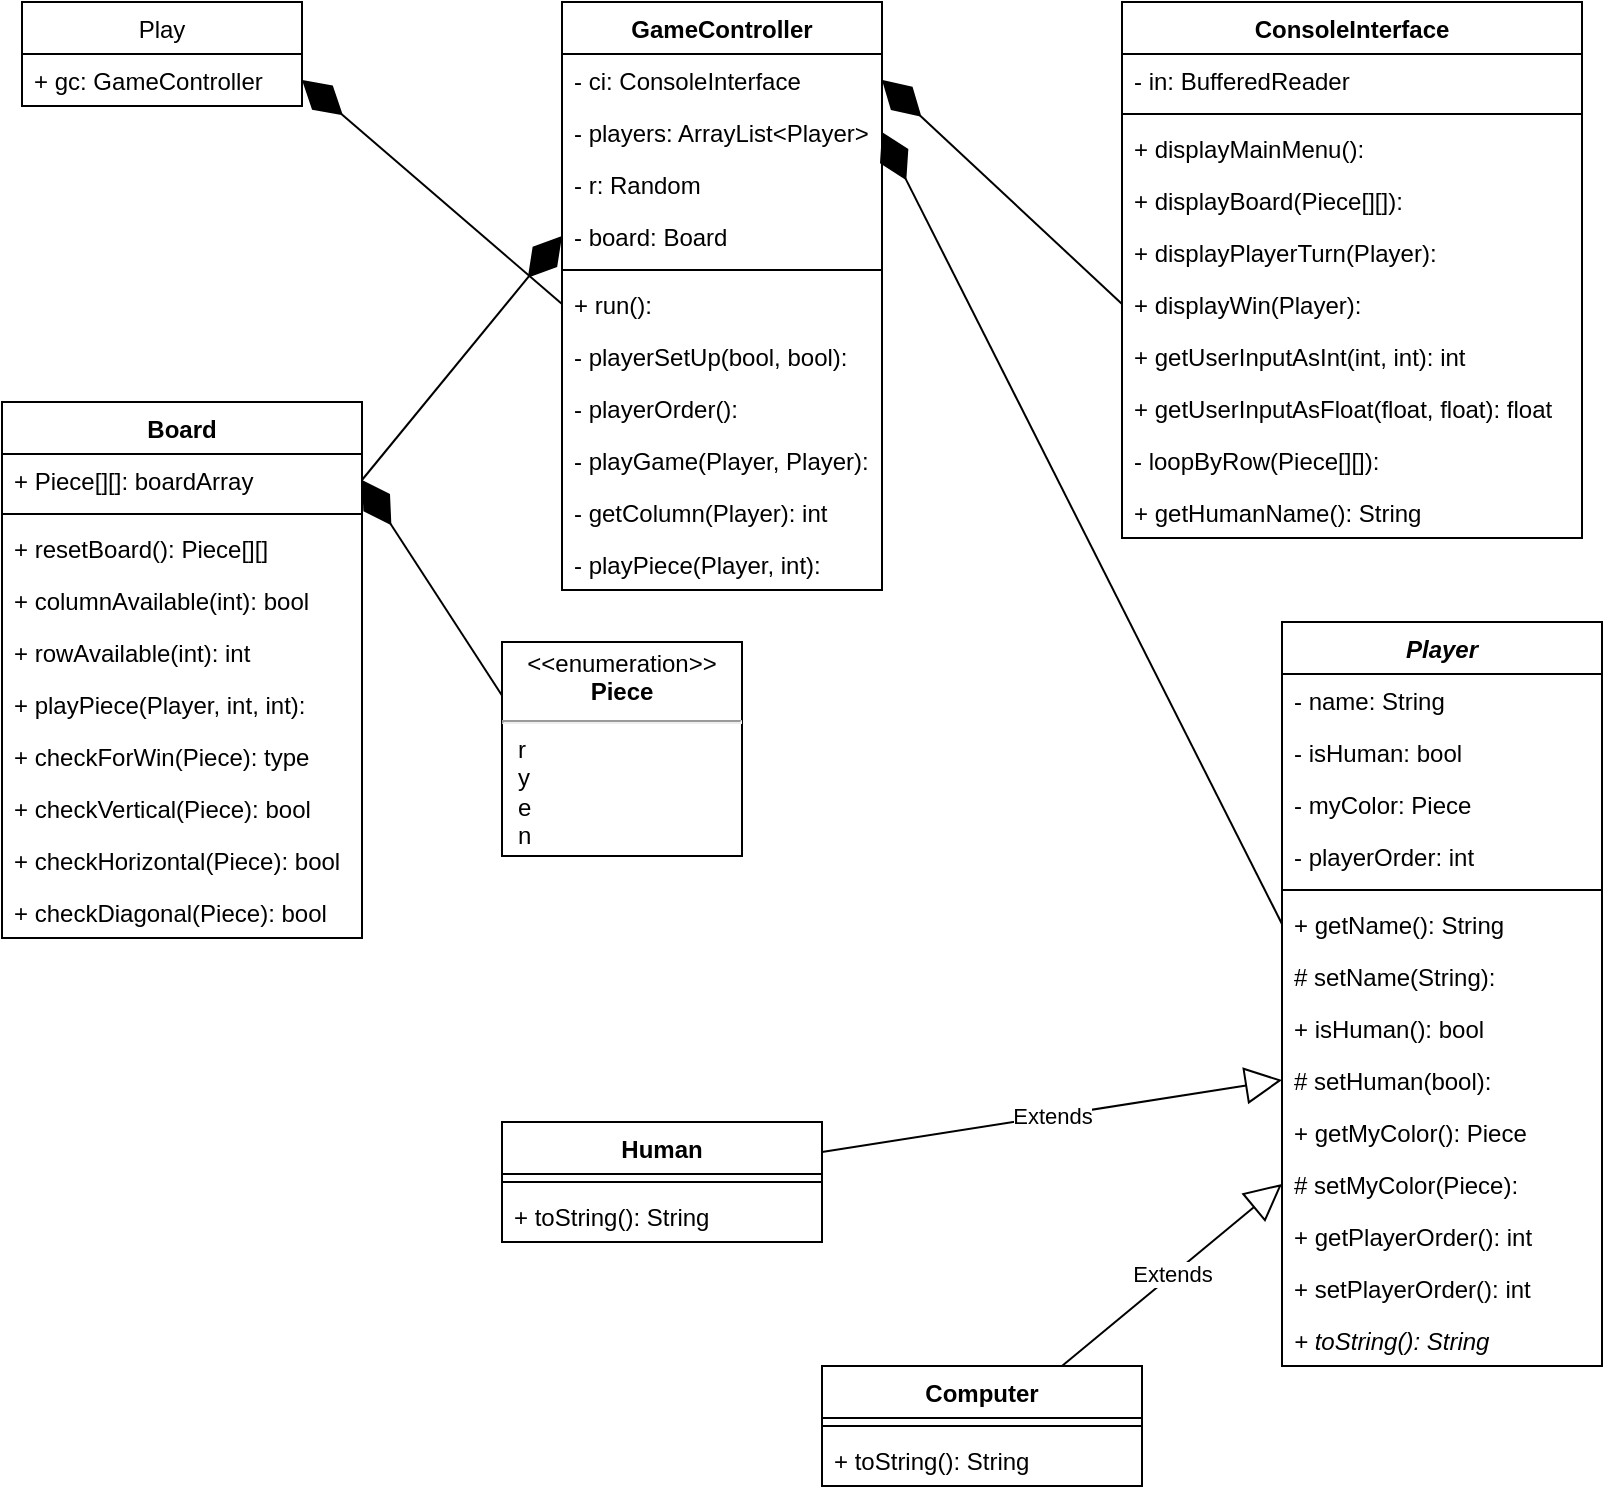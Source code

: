 <mxfile version="16.5.6" type="device"><diagram id="iFtjOEAP5pEpqxZbCzgg" name="Page-1"><mxGraphModel dx="1422" dy="762" grid="1" gridSize="10" guides="1" tooltips="1" connect="1" arrows="1" fold="1" page="1" pageScale="1" pageWidth="850" pageHeight="1100" math="0" shadow="0"><root><mxCell id="0"/><mxCell id="1" parent="0"/><mxCell id="wZyc5pjivGeaaCPfb25z-1" value="Play" style="swimlane;fontStyle=0;childLayout=stackLayout;horizontal=1;startSize=26;fillColor=none;horizontalStack=0;resizeParent=1;resizeParentMax=0;resizeLast=0;collapsible=1;marginBottom=0;" parent="1" vertex="1"><mxGeometry x="40" y="40" width="140" height="52" as="geometry"/></mxCell><mxCell id="wZyc5pjivGeaaCPfb25z-2" value="+ gc: GameController" style="text;strokeColor=none;fillColor=none;align=left;verticalAlign=top;spacingLeft=4;spacingRight=4;overflow=hidden;rotatable=0;points=[[0,0.5],[1,0.5]];portConstraint=eastwest;" parent="wZyc5pjivGeaaCPfb25z-1" vertex="1"><mxGeometry y="26" width="140" height="26" as="geometry"/></mxCell><mxCell id="wZyc5pjivGeaaCPfb25z-5" value="GameController" style="swimlane;fontStyle=1;align=center;verticalAlign=top;childLayout=stackLayout;horizontal=1;startSize=26;horizontalStack=0;resizeParent=1;resizeParentMax=0;resizeLast=0;collapsible=1;marginBottom=0;" parent="1" vertex="1"><mxGeometry x="310" y="40" width="160" height="294" as="geometry"/></mxCell><mxCell id="wZyc5pjivGeaaCPfb25z-6" value="- ci: ConsoleInterface" style="text;strokeColor=none;fillColor=none;align=left;verticalAlign=top;spacingLeft=4;spacingRight=4;overflow=hidden;rotatable=0;points=[[0,0.5],[1,0.5]];portConstraint=eastwest;" parent="wZyc5pjivGeaaCPfb25z-5" vertex="1"><mxGeometry y="26" width="160" height="26" as="geometry"/></mxCell><mxCell id="wZyc5pjivGeaaCPfb25z-9" value="- players: ArrayList&lt;Player&gt;" style="text;strokeColor=none;fillColor=none;align=left;verticalAlign=top;spacingLeft=4;spacingRight=4;overflow=hidden;rotatable=0;points=[[0,0.5],[1,0.5]];portConstraint=eastwest;" parent="wZyc5pjivGeaaCPfb25z-5" vertex="1"><mxGeometry y="52" width="160" height="26" as="geometry"/></mxCell><mxCell id="wZyc5pjivGeaaCPfb25z-11" value="- r: Random" style="text;strokeColor=none;fillColor=none;align=left;verticalAlign=top;spacingLeft=4;spacingRight=4;overflow=hidden;rotatable=0;points=[[0,0.5],[1,0.5]];portConstraint=eastwest;" parent="wZyc5pjivGeaaCPfb25z-5" vertex="1"><mxGeometry y="78" width="160" height="26" as="geometry"/></mxCell><mxCell id="wZyc5pjivGeaaCPfb25z-10" value="- board: Board&#10;" style="text;strokeColor=none;fillColor=none;align=left;verticalAlign=top;spacingLeft=4;spacingRight=4;overflow=hidden;rotatable=0;points=[[0,0.5],[1,0.5]];portConstraint=eastwest;" parent="wZyc5pjivGeaaCPfb25z-5" vertex="1"><mxGeometry y="104" width="160" height="26" as="geometry"/></mxCell><mxCell id="wZyc5pjivGeaaCPfb25z-7" value="" style="line;strokeWidth=1;fillColor=none;align=left;verticalAlign=middle;spacingTop=-1;spacingLeft=3;spacingRight=3;rotatable=0;labelPosition=right;points=[];portConstraint=eastwest;" parent="wZyc5pjivGeaaCPfb25z-5" vertex="1"><mxGeometry y="130" width="160" height="8" as="geometry"/></mxCell><mxCell id="wZyc5pjivGeaaCPfb25z-8" value="+ run(): " style="text;strokeColor=none;fillColor=none;align=left;verticalAlign=top;spacingLeft=4;spacingRight=4;overflow=hidden;rotatable=0;points=[[0,0.5],[1,0.5]];portConstraint=eastwest;" parent="wZyc5pjivGeaaCPfb25z-5" vertex="1"><mxGeometry y="138" width="160" height="26" as="geometry"/></mxCell><mxCell id="wZyc5pjivGeaaCPfb25z-12" value="- playerSetUp(bool, bool): " style="text;strokeColor=none;fillColor=none;align=left;verticalAlign=top;spacingLeft=4;spacingRight=4;overflow=hidden;rotatable=0;points=[[0,0.5],[1,0.5]];portConstraint=eastwest;" parent="wZyc5pjivGeaaCPfb25z-5" vertex="1"><mxGeometry y="164" width="160" height="26" as="geometry"/></mxCell><mxCell id="wZyc5pjivGeaaCPfb25z-13" value="- playerOrder(): " style="text;strokeColor=none;fillColor=none;align=left;verticalAlign=top;spacingLeft=4;spacingRight=4;overflow=hidden;rotatable=0;points=[[0,0.5],[1,0.5]];portConstraint=eastwest;" parent="wZyc5pjivGeaaCPfb25z-5" vertex="1"><mxGeometry y="190" width="160" height="26" as="geometry"/></mxCell><mxCell id="wZyc5pjivGeaaCPfb25z-14" value="- playGame(Player, Player): " style="text;strokeColor=none;fillColor=none;align=left;verticalAlign=top;spacingLeft=4;spacingRight=4;overflow=hidden;rotatable=0;points=[[0,0.5],[1,0.5]];portConstraint=eastwest;" parent="wZyc5pjivGeaaCPfb25z-5" vertex="1"><mxGeometry y="216" width="160" height="26" as="geometry"/></mxCell><mxCell id="wZyc5pjivGeaaCPfb25z-15" value="- getColumn(Player): int " style="text;strokeColor=none;fillColor=none;align=left;verticalAlign=top;spacingLeft=4;spacingRight=4;overflow=hidden;rotatable=0;points=[[0,0.5],[1,0.5]];portConstraint=eastwest;" parent="wZyc5pjivGeaaCPfb25z-5" vertex="1"><mxGeometry y="242" width="160" height="26" as="geometry"/></mxCell><mxCell id="wZyc5pjivGeaaCPfb25z-17" value="- playPiece(Player, int): " style="text;strokeColor=none;fillColor=none;align=left;verticalAlign=top;spacingLeft=4;spacingRight=4;overflow=hidden;rotatable=0;points=[[0,0.5],[1,0.5]];portConstraint=eastwest;" parent="wZyc5pjivGeaaCPfb25z-5" vertex="1"><mxGeometry y="268" width="160" height="26" as="geometry"/></mxCell><mxCell id="wZyc5pjivGeaaCPfb25z-18" value="" style="endArrow=diamondThin;endFill=1;endSize=24;html=1;rounded=0;entryX=1;entryY=0.5;entryDx=0;entryDy=0;exitX=0;exitY=0.5;exitDx=0;exitDy=0;" parent="1" source="wZyc5pjivGeaaCPfb25z-8" target="wZyc5pjivGeaaCPfb25z-2" edge="1"><mxGeometry width="160" relative="1" as="geometry"><mxPoint x="160" y="210" as="sourcePoint"/><mxPoint x="320" y="210" as="targetPoint"/></mxGeometry></mxCell><mxCell id="wZyc5pjivGeaaCPfb25z-23" value="ConsoleInterface" style="swimlane;fontStyle=1;align=center;verticalAlign=top;childLayout=stackLayout;horizontal=1;startSize=26;horizontalStack=0;resizeParent=1;resizeParentMax=0;resizeLast=0;collapsible=1;marginBottom=0;" parent="1" vertex="1"><mxGeometry x="590" y="40" width="230" height="268" as="geometry"/></mxCell><mxCell id="wZyc5pjivGeaaCPfb25z-24" value="- in: BufferedReader" style="text;strokeColor=none;fillColor=none;align=left;verticalAlign=top;spacingLeft=4;spacingRight=4;overflow=hidden;rotatable=0;points=[[0,0.5],[1,0.5]];portConstraint=eastwest;" parent="wZyc5pjivGeaaCPfb25z-23" vertex="1"><mxGeometry y="26" width="230" height="26" as="geometry"/></mxCell><mxCell id="wZyc5pjivGeaaCPfb25z-25" value="" style="line;strokeWidth=1;fillColor=none;align=left;verticalAlign=middle;spacingTop=-1;spacingLeft=3;spacingRight=3;rotatable=0;labelPosition=right;points=[];portConstraint=eastwest;" parent="wZyc5pjivGeaaCPfb25z-23" vertex="1"><mxGeometry y="52" width="230" height="8" as="geometry"/></mxCell><mxCell id="wZyc5pjivGeaaCPfb25z-26" value="+ displayMainMenu(): " style="text;strokeColor=none;fillColor=none;align=left;verticalAlign=top;spacingLeft=4;spacingRight=4;overflow=hidden;rotatable=0;points=[[0,0.5],[1,0.5]];portConstraint=eastwest;" parent="wZyc5pjivGeaaCPfb25z-23" vertex="1"><mxGeometry y="60" width="230" height="26" as="geometry"/></mxCell><mxCell id="wZyc5pjivGeaaCPfb25z-27" value="+ displayBoard(Piece[][]): " style="text;strokeColor=none;fillColor=none;align=left;verticalAlign=top;spacingLeft=4;spacingRight=4;overflow=hidden;rotatable=0;points=[[0,0.5],[1,0.5]];portConstraint=eastwest;" parent="wZyc5pjivGeaaCPfb25z-23" vertex="1"><mxGeometry y="86" width="230" height="26" as="geometry"/></mxCell><mxCell id="wZyc5pjivGeaaCPfb25z-28" value="+ displayPlayerTurn(Player):" style="text;strokeColor=none;fillColor=none;align=left;verticalAlign=top;spacingLeft=4;spacingRight=4;overflow=hidden;rotatable=0;points=[[0,0.5],[1,0.5]];portConstraint=eastwest;" parent="wZyc5pjivGeaaCPfb25z-23" vertex="1"><mxGeometry y="112" width="230" height="26" as="geometry"/></mxCell><mxCell id="wZyc5pjivGeaaCPfb25z-29" value="+ displayWin(Player): " style="text;strokeColor=none;fillColor=none;align=left;verticalAlign=top;spacingLeft=4;spacingRight=4;overflow=hidden;rotatable=0;points=[[0,0.5],[1,0.5]];portConstraint=eastwest;" parent="wZyc5pjivGeaaCPfb25z-23" vertex="1"><mxGeometry y="138" width="230" height="26" as="geometry"/></mxCell><mxCell id="wZyc5pjivGeaaCPfb25z-30" value="+ getUserInputAsInt(int, int): int" style="text;strokeColor=none;fillColor=none;align=left;verticalAlign=top;spacingLeft=4;spacingRight=4;overflow=hidden;rotatable=0;points=[[0,0.5],[1,0.5]];portConstraint=eastwest;" parent="wZyc5pjivGeaaCPfb25z-23" vertex="1"><mxGeometry y="164" width="230" height="26" as="geometry"/></mxCell><mxCell id="wZyc5pjivGeaaCPfb25z-31" value="+ getUserInputAsFloat(float, float): float" style="text;strokeColor=none;fillColor=none;align=left;verticalAlign=top;spacingLeft=4;spacingRight=4;overflow=hidden;rotatable=0;points=[[0,0.5],[1,0.5]];portConstraint=eastwest;" parent="wZyc5pjivGeaaCPfb25z-23" vertex="1"><mxGeometry y="190" width="230" height="26" as="geometry"/></mxCell><mxCell id="wZyc5pjivGeaaCPfb25z-32" value="- loopByRow(Piece[][]): " style="text;strokeColor=none;fillColor=none;align=left;verticalAlign=top;spacingLeft=4;spacingRight=4;overflow=hidden;rotatable=0;points=[[0,0.5],[1,0.5]];portConstraint=eastwest;" parent="wZyc5pjivGeaaCPfb25z-23" vertex="1"><mxGeometry y="216" width="230" height="26" as="geometry"/></mxCell><mxCell id="wZyc5pjivGeaaCPfb25z-33" value="+ getHumanName(): String" style="text;strokeColor=none;fillColor=none;align=left;verticalAlign=top;spacingLeft=4;spacingRight=4;overflow=hidden;rotatable=0;points=[[0,0.5],[1,0.5]];portConstraint=eastwest;" parent="wZyc5pjivGeaaCPfb25z-23" vertex="1"><mxGeometry y="242" width="230" height="26" as="geometry"/></mxCell><mxCell id="wZyc5pjivGeaaCPfb25z-35" value="" style="endArrow=diamondThin;endFill=1;endSize=24;html=1;rounded=0;entryX=1;entryY=0.5;entryDx=0;entryDy=0;exitX=0;exitY=0.5;exitDx=0;exitDy=0;" parent="1" source="wZyc5pjivGeaaCPfb25z-29" target="wZyc5pjivGeaaCPfb25z-6" edge="1"><mxGeometry width="160" relative="1" as="geometry"><mxPoint x="380" y="470" as="sourcePoint"/><mxPoint x="540" y="470" as="targetPoint"/></mxGeometry></mxCell><mxCell id="wZyc5pjivGeaaCPfb25z-36" value="Board" style="swimlane;fontStyle=1;align=center;verticalAlign=top;childLayout=stackLayout;horizontal=1;startSize=26;horizontalStack=0;resizeParent=1;resizeParentMax=0;resizeLast=0;collapsible=1;marginBottom=0;" parent="1" vertex="1"><mxGeometry x="30" y="240" width="180" height="268" as="geometry"/></mxCell><mxCell id="wZyc5pjivGeaaCPfb25z-37" value="+ Piece[][]: boardArray" style="text;strokeColor=none;fillColor=none;align=left;verticalAlign=top;spacingLeft=4;spacingRight=4;overflow=hidden;rotatable=0;points=[[0,0.5],[1,0.5]];portConstraint=eastwest;" parent="wZyc5pjivGeaaCPfb25z-36" vertex="1"><mxGeometry y="26" width="180" height="26" as="geometry"/></mxCell><mxCell id="wZyc5pjivGeaaCPfb25z-38" value="" style="line;strokeWidth=1;fillColor=none;align=left;verticalAlign=middle;spacingTop=-1;spacingLeft=3;spacingRight=3;rotatable=0;labelPosition=right;points=[];portConstraint=eastwest;" parent="wZyc5pjivGeaaCPfb25z-36" vertex="1"><mxGeometry y="52" width="180" height="8" as="geometry"/></mxCell><mxCell id="bqC2xMwVTenbXtucjpOD-1" value="+ resetBoard(): Piece[][]" style="text;strokeColor=none;fillColor=none;align=left;verticalAlign=top;spacingLeft=4;spacingRight=4;overflow=hidden;rotatable=0;points=[[0,0.5],[1,0.5]];portConstraint=eastwest;" vertex="1" parent="wZyc5pjivGeaaCPfb25z-36"><mxGeometry y="60" width="180" height="26" as="geometry"/></mxCell><mxCell id="wZyc5pjivGeaaCPfb25z-39" value="+ columnAvailable(int): bool" style="text;strokeColor=none;fillColor=none;align=left;verticalAlign=top;spacingLeft=4;spacingRight=4;overflow=hidden;rotatable=0;points=[[0,0.5],[1,0.5]];portConstraint=eastwest;" parent="wZyc5pjivGeaaCPfb25z-36" vertex="1"><mxGeometry y="86" width="180" height="26" as="geometry"/></mxCell><mxCell id="wZyc5pjivGeaaCPfb25z-40" value="+ rowAvailable(int): int" style="text;strokeColor=none;fillColor=none;align=left;verticalAlign=top;spacingLeft=4;spacingRight=4;overflow=hidden;rotatable=0;points=[[0,0.5],[1,0.5]];portConstraint=eastwest;" parent="wZyc5pjivGeaaCPfb25z-36" vertex="1"><mxGeometry y="112" width="180" height="26" as="geometry"/></mxCell><mxCell id="wZyc5pjivGeaaCPfb25z-41" value="+ playPiece(Player, int, int): " style="text;strokeColor=none;fillColor=none;align=left;verticalAlign=top;spacingLeft=4;spacingRight=4;overflow=hidden;rotatable=0;points=[[0,0.5],[1,0.5]];portConstraint=eastwest;" parent="wZyc5pjivGeaaCPfb25z-36" vertex="1"><mxGeometry y="138" width="180" height="26" as="geometry"/></mxCell><mxCell id="wZyc5pjivGeaaCPfb25z-42" value="+ checkForWin(Piece): type" style="text;strokeColor=none;fillColor=none;align=left;verticalAlign=top;spacingLeft=4;spacingRight=4;overflow=hidden;rotatable=0;points=[[0,0.5],[1,0.5]];portConstraint=eastwest;" parent="wZyc5pjivGeaaCPfb25z-36" vertex="1"><mxGeometry y="164" width="180" height="26" as="geometry"/></mxCell><mxCell id="wZyc5pjivGeaaCPfb25z-43" value="+ checkVertical(Piece): bool" style="text;strokeColor=none;fillColor=none;align=left;verticalAlign=top;spacingLeft=4;spacingRight=4;overflow=hidden;rotatable=0;points=[[0,0.5],[1,0.5]];portConstraint=eastwest;" parent="wZyc5pjivGeaaCPfb25z-36" vertex="1"><mxGeometry y="190" width="180" height="26" as="geometry"/></mxCell><mxCell id="wZyc5pjivGeaaCPfb25z-44" value="+ checkHorizontal(Piece): bool" style="text;strokeColor=none;fillColor=none;align=left;verticalAlign=top;spacingLeft=4;spacingRight=4;overflow=hidden;rotatable=0;points=[[0,0.5],[1,0.5]];portConstraint=eastwest;" parent="wZyc5pjivGeaaCPfb25z-36" vertex="1"><mxGeometry y="216" width="180" height="26" as="geometry"/></mxCell><mxCell id="wZyc5pjivGeaaCPfb25z-45" value="+ checkDiagonal(Piece): bool" style="text;strokeColor=none;fillColor=none;align=left;verticalAlign=top;spacingLeft=4;spacingRight=4;overflow=hidden;rotatable=0;points=[[0,0.5],[1,0.5]];portConstraint=eastwest;" parent="wZyc5pjivGeaaCPfb25z-36" vertex="1"><mxGeometry y="242" width="180" height="26" as="geometry"/></mxCell><mxCell id="wZyc5pjivGeaaCPfb25z-46" value="" style="endArrow=diamondThin;endFill=1;endSize=24;html=1;rounded=0;entryX=0;entryY=0.5;entryDx=0;entryDy=0;exitX=1;exitY=0.5;exitDx=0;exitDy=0;" parent="1" source="wZyc5pjivGeaaCPfb25z-37" target="wZyc5pjivGeaaCPfb25z-10" edge="1"><mxGeometry width="160" relative="1" as="geometry"><mxPoint x="300" y="470" as="sourcePoint"/><mxPoint x="460" y="470" as="targetPoint"/></mxGeometry></mxCell><mxCell id="wZyc5pjivGeaaCPfb25z-51" value="&lt;p style=&quot;margin: 0px ; margin-top: 4px ; text-align: center&quot;&gt;&amp;lt;&amp;lt;enumeration&amp;gt;&amp;gt;&lt;br&gt;&lt;b&gt;Piece&lt;/b&gt;&lt;/p&gt;&lt;hr&gt;&lt;p style=&quot;margin: 0px ; margin-left: 8px ; text-align: left&quot;&gt;r&lt;br&gt;y&lt;/p&gt;&lt;p style=&quot;margin: 0px ; margin-left: 8px ; text-align: left&quot;&gt;e&lt;/p&gt;&lt;p style=&quot;margin: 0px ; margin-left: 8px ; text-align: left&quot;&gt;n&lt;/p&gt;" style="shape=rect;html=1;overflow=fill;whiteSpace=wrap;" parent="1" vertex="1"><mxGeometry x="280" y="360" width="120" height="107" as="geometry"/></mxCell><mxCell id="wZyc5pjivGeaaCPfb25z-52" value="" style="endArrow=diamondThin;endFill=1;endSize=24;html=1;rounded=0;entryX=1;entryY=0.5;entryDx=0;entryDy=0;exitX=0;exitY=0.25;exitDx=0;exitDy=0;" parent="1" source="wZyc5pjivGeaaCPfb25z-51" target="wZyc5pjivGeaaCPfb25z-37" edge="1"><mxGeometry width="160" relative="1" as="geometry"><mxPoint x="120" y="560" as="sourcePoint"/><mxPoint x="280" y="560" as="targetPoint"/></mxGeometry></mxCell><mxCell id="wZyc5pjivGeaaCPfb25z-53" value="Player" style="swimlane;fontStyle=3;align=center;verticalAlign=top;childLayout=stackLayout;horizontal=1;startSize=26;horizontalStack=0;resizeParent=1;resizeParentMax=0;resizeLast=0;collapsible=1;marginBottom=0;" parent="1" vertex="1"><mxGeometry x="670" y="350" width="160" height="372" as="geometry"/></mxCell><mxCell id="wZyc5pjivGeaaCPfb25z-54" value="- name: String" style="text;strokeColor=none;fillColor=none;align=left;verticalAlign=top;spacingLeft=4;spacingRight=4;overflow=hidden;rotatable=0;points=[[0,0.5],[1,0.5]];portConstraint=eastwest;" parent="wZyc5pjivGeaaCPfb25z-53" vertex="1"><mxGeometry y="26" width="160" height="26" as="geometry"/></mxCell><mxCell id="wZyc5pjivGeaaCPfb25z-57" value="- isHuman: bool" style="text;strokeColor=none;fillColor=none;align=left;verticalAlign=top;spacingLeft=4;spacingRight=4;overflow=hidden;rotatable=0;points=[[0,0.5],[1,0.5]];portConstraint=eastwest;" parent="wZyc5pjivGeaaCPfb25z-53" vertex="1"><mxGeometry y="52" width="160" height="26" as="geometry"/></mxCell><mxCell id="wZyc5pjivGeaaCPfb25z-59" value="- myColor: Piece" style="text;strokeColor=none;fillColor=none;align=left;verticalAlign=top;spacingLeft=4;spacingRight=4;overflow=hidden;rotatable=0;points=[[0,0.5],[1,0.5]];portConstraint=eastwest;" parent="wZyc5pjivGeaaCPfb25z-53" vertex="1"><mxGeometry y="78" width="160" height="26" as="geometry"/></mxCell><mxCell id="wZyc5pjivGeaaCPfb25z-58" value="- playerOrder: int" style="text;strokeColor=none;fillColor=none;align=left;verticalAlign=top;spacingLeft=4;spacingRight=4;overflow=hidden;rotatable=0;points=[[0,0.5],[1,0.5]];portConstraint=eastwest;" parent="wZyc5pjivGeaaCPfb25z-53" vertex="1"><mxGeometry y="104" width="160" height="26" as="geometry"/></mxCell><mxCell id="wZyc5pjivGeaaCPfb25z-55" value="" style="line;strokeWidth=1;fillColor=none;align=left;verticalAlign=middle;spacingTop=-1;spacingLeft=3;spacingRight=3;rotatable=0;labelPosition=right;points=[];portConstraint=eastwest;" parent="wZyc5pjivGeaaCPfb25z-53" vertex="1"><mxGeometry y="130" width="160" height="8" as="geometry"/></mxCell><mxCell id="wZyc5pjivGeaaCPfb25z-56" value="+ getName(): String" style="text;strokeColor=none;fillColor=none;align=left;verticalAlign=top;spacingLeft=4;spacingRight=4;overflow=hidden;rotatable=0;points=[[0,0.5],[1,0.5]];portConstraint=eastwest;" parent="wZyc5pjivGeaaCPfb25z-53" vertex="1"><mxGeometry y="138" width="160" height="26" as="geometry"/></mxCell><mxCell id="wZyc5pjivGeaaCPfb25z-67" value="# setName(String): " style="text;strokeColor=none;fillColor=none;align=left;verticalAlign=top;spacingLeft=4;spacingRight=4;overflow=hidden;rotatable=0;points=[[0,0.5],[1,0.5]];portConstraint=eastwest;" parent="wZyc5pjivGeaaCPfb25z-53" vertex="1"><mxGeometry y="164" width="160" height="26" as="geometry"/></mxCell><mxCell id="wZyc5pjivGeaaCPfb25z-60" value="+ isHuman(): bool" style="text;strokeColor=none;fillColor=none;align=left;verticalAlign=top;spacingLeft=4;spacingRight=4;overflow=hidden;rotatable=0;points=[[0,0.5],[1,0.5]];portConstraint=eastwest;" parent="wZyc5pjivGeaaCPfb25z-53" vertex="1"><mxGeometry y="190" width="160" height="26" as="geometry"/></mxCell><mxCell id="wZyc5pjivGeaaCPfb25z-66" value="# setHuman(bool): " style="text;strokeColor=none;fillColor=none;align=left;verticalAlign=top;spacingLeft=4;spacingRight=4;overflow=hidden;rotatable=0;points=[[0,0.5],[1,0.5]];portConstraint=eastwest;" parent="wZyc5pjivGeaaCPfb25z-53" vertex="1"><mxGeometry y="216" width="160" height="26" as="geometry"/></mxCell><mxCell id="wZyc5pjivGeaaCPfb25z-61" value="+ getMyColor(): Piece" style="text;strokeColor=none;fillColor=none;align=left;verticalAlign=top;spacingLeft=4;spacingRight=4;overflow=hidden;rotatable=0;points=[[0,0.5],[1,0.5]];portConstraint=eastwest;" parent="wZyc5pjivGeaaCPfb25z-53" vertex="1"><mxGeometry y="242" width="160" height="26" as="geometry"/></mxCell><mxCell id="wZyc5pjivGeaaCPfb25z-65" value="# setMyColor(Piece): " style="text;strokeColor=none;fillColor=none;align=left;verticalAlign=top;spacingLeft=4;spacingRight=4;overflow=hidden;rotatable=0;points=[[0,0.5],[1,0.5]];portConstraint=eastwest;" parent="wZyc5pjivGeaaCPfb25z-53" vertex="1"><mxGeometry y="268" width="160" height="26" as="geometry"/></mxCell><mxCell id="wZyc5pjivGeaaCPfb25z-62" value="+ getPlayerOrder(): int" style="text;strokeColor=none;fillColor=none;align=left;verticalAlign=top;spacingLeft=4;spacingRight=4;overflow=hidden;rotatable=0;points=[[0,0.5],[1,0.5]];portConstraint=eastwest;" parent="wZyc5pjivGeaaCPfb25z-53" vertex="1"><mxGeometry y="294" width="160" height="26" as="geometry"/></mxCell><mxCell id="wZyc5pjivGeaaCPfb25z-63" value="+ setPlayerOrder(): int" style="text;strokeColor=none;fillColor=none;align=left;verticalAlign=top;spacingLeft=4;spacingRight=4;overflow=hidden;rotatable=0;points=[[0,0.5],[1,0.5]];portConstraint=eastwest;" parent="wZyc5pjivGeaaCPfb25z-53" vertex="1"><mxGeometry y="320" width="160" height="26" as="geometry"/></mxCell><mxCell id="wZyc5pjivGeaaCPfb25z-64" value="+ toString(): String" style="text;strokeColor=none;fillColor=none;align=left;verticalAlign=top;spacingLeft=4;spacingRight=4;overflow=hidden;rotatable=0;points=[[0,0.5],[1,0.5]];portConstraint=eastwest;fontStyle=2" parent="wZyc5pjivGeaaCPfb25z-53" vertex="1"><mxGeometry y="346" width="160" height="26" as="geometry"/></mxCell><mxCell id="wZyc5pjivGeaaCPfb25z-69" value="" style="endArrow=diamondThin;endFill=1;endSize=24;html=1;rounded=0;entryX=1;entryY=0.5;entryDx=0;entryDy=0;exitX=0;exitY=0.5;exitDx=0;exitDy=0;" parent="1" source="wZyc5pjivGeaaCPfb25z-56" target="wZyc5pjivGeaaCPfb25z-9" edge="1"><mxGeometry width="160" relative="1" as="geometry"><mxPoint x="370" y="560" as="sourcePoint"/><mxPoint x="530" y="560" as="targetPoint"/></mxGeometry></mxCell><mxCell id="wZyc5pjivGeaaCPfb25z-70" value="Human" style="swimlane;fontStyle=1;align=center;verticalAlign=top;childLayout=stackLayout;horizontal=1;startSize=26;horizontalStack=0;resizeParent=1;resizeParentMax=0;resizeLast=0;collapsible=1;marginBottom=0;" parent="1" vertex="1"><mxGeometry x="280" y="600" width="160" height="60" as="geometry"/></mxCell><mxCell id="wZyc5pjivGeaaCPfb25z-72" value="" style="line;strokeWidth=1;fillColor=none;align=left;verticalAlign=middle;spacingTop=-1;spacingLeft=3;spacingRight=3;rotatable=0;labelPosition=right;points=[];portConstraint=eastwest;" parent="wZyc5pjivGeaaCPfb25z-70" vertex="1"><mxGeometry y="26" width="160" height="8" as="geometry"/></mxCell><mxCell id="wZyc5pjivGeaaCPfb25z-73" value="+ toString(): String" style="text;strokeColor=none;fillColor=none;align=left;verticalAlign=top;spacingLeft=4;spacingRight=4;overflow=hidden;rotatable=0;points=[[0,0.5],[1,0.5]];portConstraint=eastwest;" parent="wZyc5pjivGeaaCPfb25z-70" vertex="1"><mxGeometry y="34" width="160" height="26" as="geometry"/></mxCell><mxCell id="wZyc5pjivGeaaCPfb25z-74" value="Computer" style="swimlane;fontStyle=1;align=center;verticalAlign=top;childLayout=stackLayout;horizontal=1;startSize=26;horizontalStack=0;resizeParent=1;resizeParentMax=0;resizeLast=0;collapsible=1;marginBottom=0;" parent="1" vertex="1"><mxGeometry x="440" y="722" width="160" height="60" as="geometry"/></mxCell><mxCell id="wZyc5pjivGeaaCPfb25z-76" value="" style="line;strokeWidth=1;fillColor=none;align=left;verticalAlign=middle;spacingTop=-1;spacingLeft=3;spacingRight=3;rotatable=0;labelPosition=right;points=[];portConstraint=eastwest;" parent="wZyc5pjivGeaaCPfb25z-74" vertex="1"><mxGeometry y="26" width="160" height="8" as="geometry"/></mxCell><mxCell id="wZyc5pjivGeaaCPfb25z-77" value="+ toString(): String" style="text;strokeColor=none;fillColor=none;align=left;verticalAlign=top;spacingLeft=4;spacingRight=4;overflow=hidden;rotatable=0;points=[[0,0.5],[1,0.5]];portConstraint=eastwest;" parent="wZyc5pjivGeaaCPfb25z-74" vertex="1"><mxGeometry y="34" width="160" height="26" as="geometry"/></mxCell><mxCell id="wZyc5pjivGeaaCPfb25z-79" value="Extends" style="endArrow=block;endSize=16;endFill=0;html=1;rounded=0;exitX=1;exitY=0.25;exitDx=0;exitDy=0;entryX=0;entryY=0.5;entryDx=0;entryDy=0;" parent="1" source="wZyc5pjivGeaaCPfb25z-70" target="wZyc5pjivGeaaCPfb25z-66" edge="1"><mxGeometry width="160" relative="1" as="geometry"><mxPoint x="450" y="610" as="sourcePoint"/><mxPoint x="580" y="540" as="targetPoint"/></mxGeometry></mxCell><mxCell id="wZyc5pjivGeaaCPfb25z-80" value="Extends" style="endArrow=block;endSize=16;endFill=0;html=1;rounded=0;exitX=0.75;exitY=0;exitDx=0;exitDy=0;entryX=0;entryY=0.5;entryDx=0;entryDy=0;" parent="1" source="wZyc5pjivGeaaCPfb25z-74" target="wZyc5pjivGeaaCPfb25z-65" edge="1"><mxGeometry width="160" relative="1" as="geometry"><mxPoint x="470" y="660" as="sourcePoint"/><mxPoint x="630" y="660" as="targetPoint"/></mxGeometry></mxCell></root></mxGraphModel></diagram></mxfile>